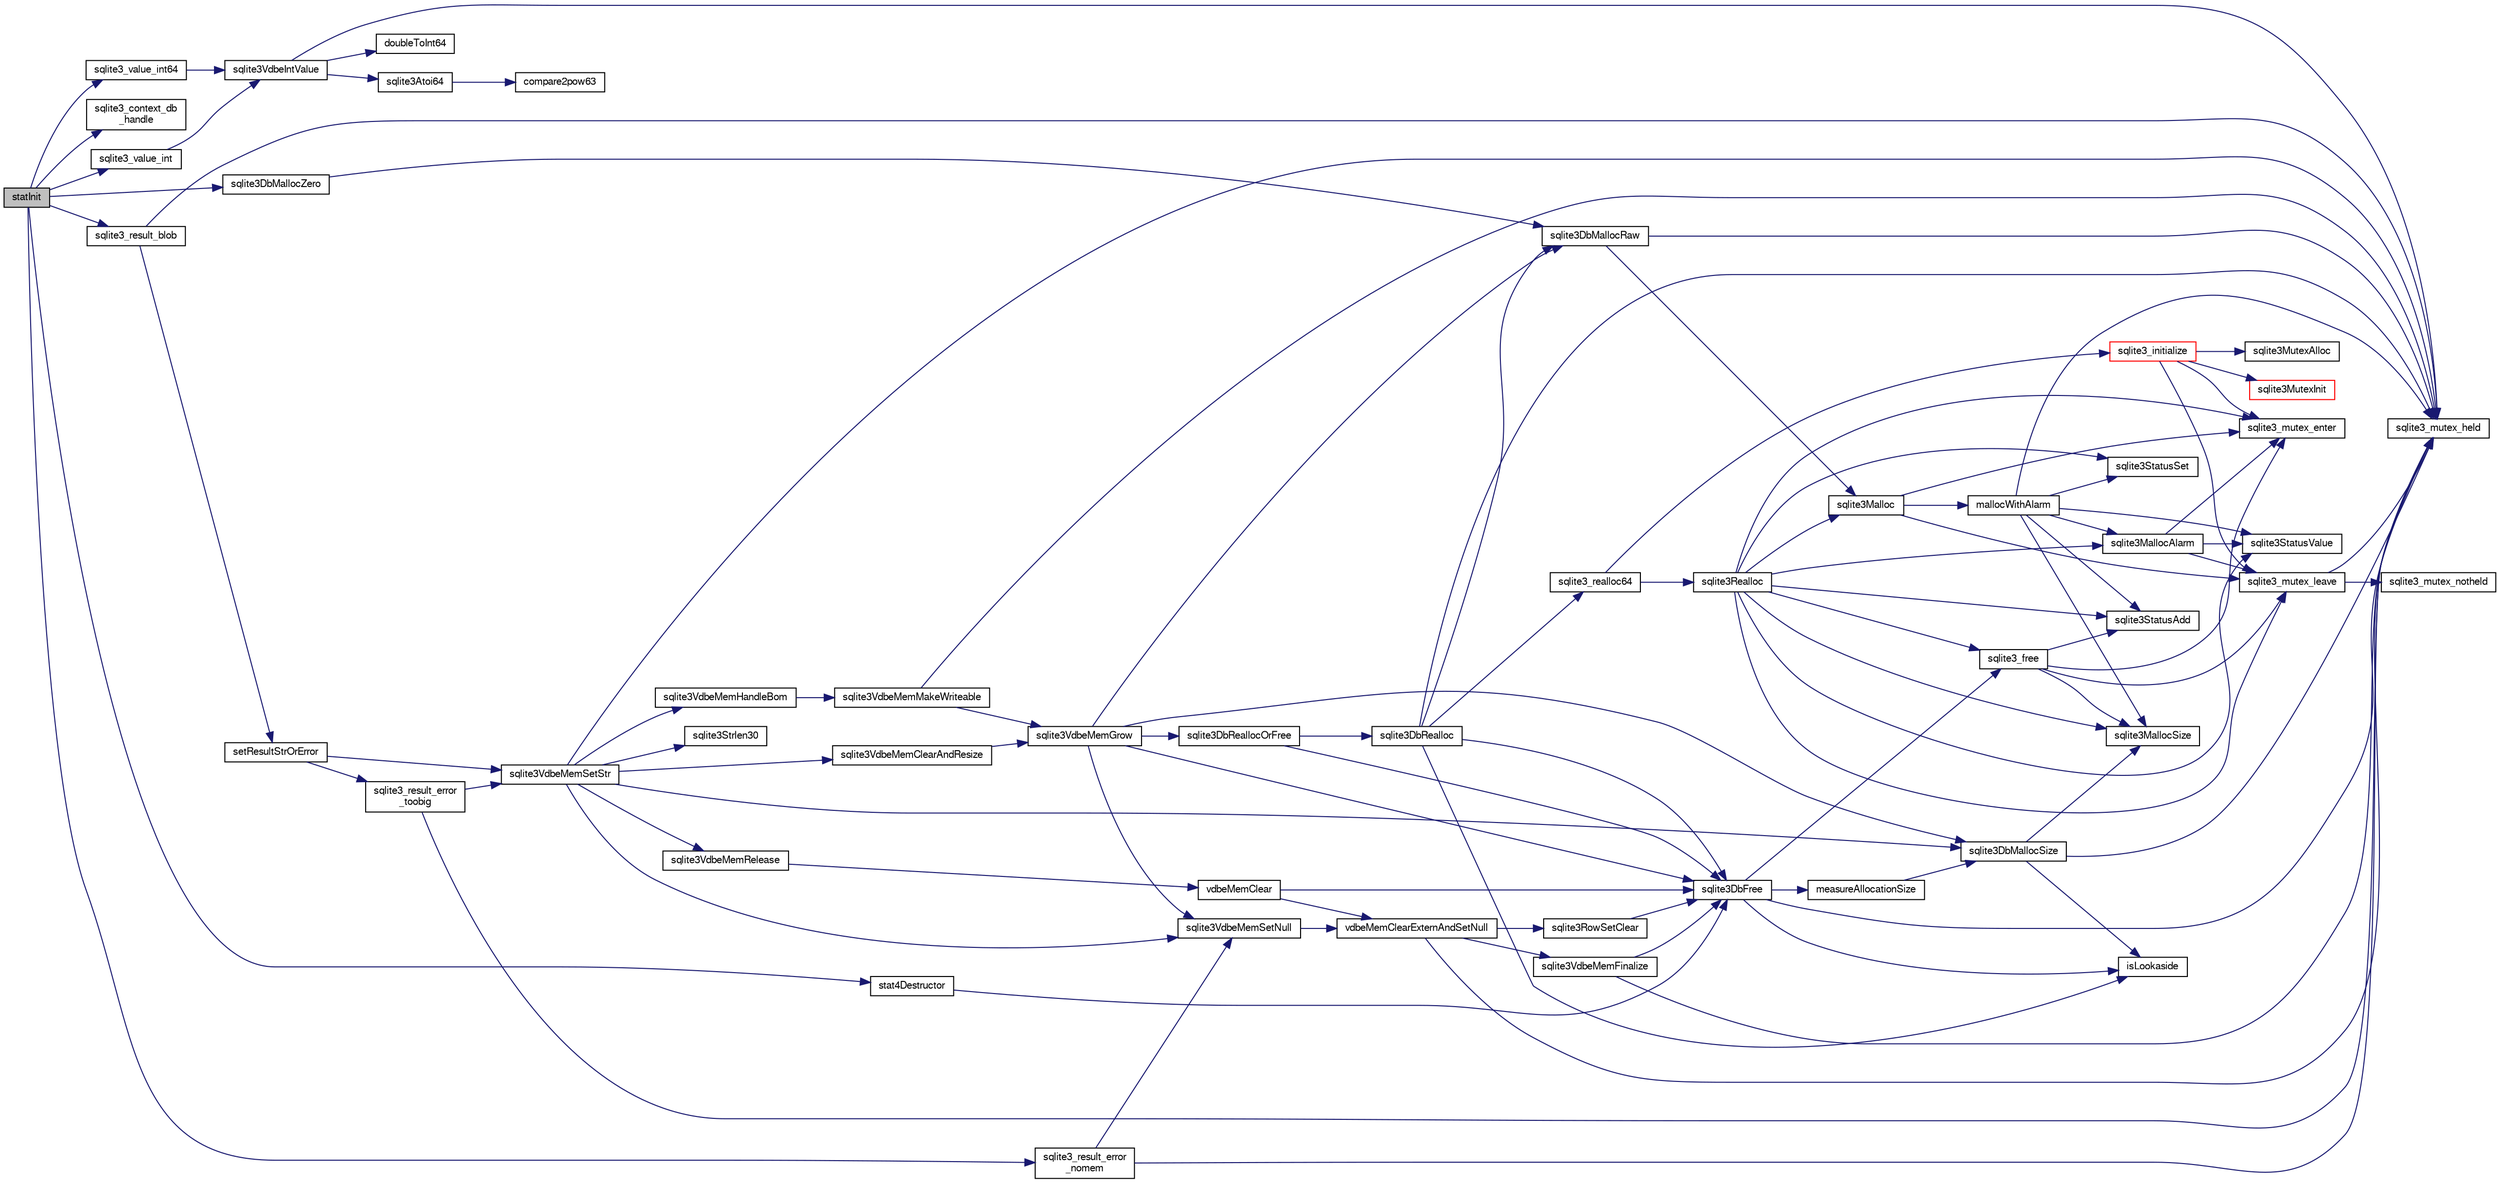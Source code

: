 digraph "statInit"
{
  edge [fontname="FreeSans",fontsize="10",labelfontname="FreeSans",labelfontsize="10"];
  node [fontname="FreeSans",fontsize="10",shape=record];
  rankdir="LR";
  Node826411 [label="statInit",height=0.2,width=0.4,color="black", fillcolor="grey75", style="filled", fontcolor="black"];
  Node826411 -> Node826412 [color="midnightblue",fontsize="10",style="solid",fontname="FreeSans"];
  Node826412 [label="sqlite3_value_int",height=0.2,width=0.4,color="black", fillcolor="white", style="filled",URL="$sqlite3_8c.html#a5c6adf98772a341f3df5ccd5ff003245"];
  Node826412 -> Node826413 [color="midnightblue",fontsize="10",style="solid",fontname="FreeSans"];
  Node826413 [label="sqlite3VdbeIntValue",height=0.2,width=0.4,color="black", fillcolor="white", style="filled",URL="$sqlite3_8c.html#a3dc28e3bfdbecf81633c3697a3aacd45"];
  Node826413 -> Node826414 [color="midnightblue",fontsize="10",style="solid",fontname="FreeSans"];
  Node826414 [label="sqlite3_mutex_held",height=0.2,width=0.4,color="black", fillcolor="white", style="filled",URL="$sqlite3_8c.html#acf77da68932b6bc163c5e68547ecc3e7"];
  Node826413 -> Node826415 [color="midnightblue",fontsize="10",style="solid",fontname="FreeSans"];
  Node826415 [label="doubleToInt64",height=0.2,width=0.4,color="black", fillcolor="white", style="filled",URL="$sqlite3_8c.html#a85975c48e5a38f9b8c99b72eb72ebc44"];
  Node826413 -> Node826416 [color="midnightblue",fontsize="10",style="solid",fontname="FreeSans"];
  Node826416 [label="sqlite3Atoi64",height=0.2,width=0.4,color="black", fillcolor="white", style="filled",URL="$sqlite3_8c.html#a5b13083911b3dc0a0b54f43acc686a39"];
  Node826416 -> Node826417 [color="midnightblue",fontsize="10",style="solid",fontname="FreeSans"];
  Node826417 [label="compare2pow63",height=0.2,width=0.4,color="black", fillcolor="white", style="filled",URL="$sqlite3_8c.html#adcbebdd3f570175519922276b83132e0"];
  Node826411 -> Node826418 [color="midnightblue",fontsize="10",style="solid",fontname="FreeSans"];
  Node826418 [label="sqlite3_context_db\l_handle",height=0.2,width=0.4,color="black", fillcolor="white", style="filled",URL="$sqlite3_8c.html#a4b82e673c3dcc88c179e2bae5629fa60"];
  Node826411 -> Node826419 [color="midnightblue",fontsize="10",style="solid",fontname="FreeSans"];
  Node826419 [label="sqlite3DbMallocZero",height=0.2,width=0.4,color="black", fillcolor="white", style="filled",URL="$sqlite3_8c.html#a49cfebac9d6067a03442c92af73f33e4"];
  Node826419 -> Node826420 [color="midnightblue",fontsize="10",style="solid",fontname="FreeSans"];
  Node826420 [label="sqlite3DbMallocRaw",height=0.2,width=0.4,color="black", fillcolor="white", style="filled",URL="$sqlite3_8c.html#abbe8be0cf7175e11ddc3e2218fad924e"];
  Node826420 -> Node826414 [color="midnightblue",fontsize="10",style="solid",fontname="FreeSans"];
  Node826420 -> Node826421 [color="midnightblue",fontsize="10",style="solid",fontname="FreeSans"];
  Node826421 [label="sqlite3Malloc",height=0.2,width=0.4,color="black", fillcolor="white", style="filled",URL="$sqlite3_8c.html#a361a2eaa846b1885f123abe46f5d8b2b"];
  Node826421 -> Node826422 [color="midnightblue",fontsize="10",style="solid",fontname="FreeSans"];
  Node826422 [label="sqlite3_mutex_enter",height=0.2,width=0.4,color="black", fillcolor="white", style="filled",URL="$sqlite3_8c.html#a1c12cde690bd89f104de5cbad12a6bf5"];
  Node826421 -> Node826423 [color="midnightblue",fontsize="10",style="solid",fontname="FreeSans"];
  Node826423 [label="mallocWithAlarm",height=0.2,width=0.4,color="black", fillcolor="white", style="filled",URL="$sqlite3_8c.html#ab070d5cf8e48ec8a6a43cf025d48598b"];
  Node826423 -> Node826414 [color="midnightblue",fontsize="10",style="solid",fontname="FreeSans"];
  Node826423 -> Node826424 [color="midnightblue",fontsize="10",style="solid",fontname="FreeSans"];
  Node826424 [label="sqlite3StatusSet",height=0.2,width=0.4,color="black", fillcolor="white", style="filled",URL="$sqlite3_8c.html#afec7586c01fcb5ea17dc9d7725a589d9"];
  Node826423 -> Node826425 [color="midnightblue",fontsize="10",style="solid",fontname="FreeSans"];
  Node826425 [label="sqlite3StatusValue",height=0.2,width=0.4,color="black", fillcolor="white", style="filled",URL="$sqlite3_8c.html#a30b8ac296c6e200c1fa57708d52c6ef6"];
  Node826423 -> Node826426 [color="midnightblue",fontsize="10",style="solid",fontname="FreeSans"];
  Node826426 [label="sqlite3MallocAlarm",height=0.2,width=0.4,color="black", fillcolor="white", style="filled",URL="$sqlite3_8c.html#ada66988e8471d1198f3219c062377508"];
  Node826426 -> Node826425 [color="midnightblue",fontsize="10",style="solid",fontname="FreeSans"];
  Node826426 -> Node826427 [color="midnightblue",fontsize="10",style="solid",fontname="FreeSans"];
  Node826427 [label="sqlite3_mutex_leave",height=0.2,width=0.4,color="black", fillcolor="white", style="filled",URL="$sqlite3_8c.html#a5838d235601dbd3c1fa993555c6bcc93"];
  Node826427 -> Node826414 [color="midnightblue",fontsize="10",style="solid",fontname="FreeSans"];
  Node826427 -> Node826428 [color="midnightblue",fontsize="10",style="solid",fontname="FreeSans"];
  Node826428 [label="sqlite3_mutex_notheld",height=0.2,width=0.4,color="black", fillcolor="white", style="filled",URL="$sqlite3_8c.html#a83967c837c1c000d3b5adcfaa688f5dc"];
  Node826426 -> Node826422 [color="midnightblue",fontsize="10",style="solid",fontname="FreeSans"];
  Node826423 -> Node826429 [color="midnightblue",fontsize="10",style="solid",fontname="FreeSans"];
  Node826429 [label="sqlite3MallocSize",height=0.2,width=0.4,color="black", fillcolor="white", style="filled",URL="$sqlite3_8c.html#acf5d2a5f35270bafb050bd2def576955"];
  Node826423 -> Node826430 [color="midnightblue",fontsize="10",style="solid",fontname="FreeSans"];
  Node826430 [label="sqlite3StatusAdd",height=0.2,width=0.4,color="black", fillcolor="white", style="filled",URL="$sqlite3_8c.html#afa029f93586aeab4cc85360905dae9cd"];
  Node826421 -> Node826427 [color="midnightblue",fontsize="10",style="solid",fontname="FreeSans"];
  Node826411 -> Node826431 [color="midnightblue",fontsize="10",style="solid",fontname="FreeSans"];
  Node826431 [label="sqlite3_result_error\l_nomem",height=0.2,width=0.4,color="black", fillcolor="white", style="filled",URL="$sqlite3_8c.html#aa3c1191fb83e4e8bdde15f13d05bd82a"];
  Node826431 -> Node826414 [color="midnightblue",fontsize="10",style="solid",fontname="FreeSans"];
  Node826431 -> Node826432 [color="midnightblue",fontsize="10",style="solid",fontname="FreeSans"];
  Node826432 [label="sqlite3VdbeMemSetNull",height=0.2,width=0.4,color="black", fillcolor="white", style="filled",URL="$sqlite3_8c.html#ae01092c23aebaf8a3ebdf3954609b410"];
  Node826432 -> Node826433 [color="midnightblue",fontsize="10",style="solid",fontname="FreeSans"];
  Node826433 [label="vdbeMemClearExternAndSetNull",height=0.2,width=0.4,color="black", fillcolor="white", style="filled",URL="$sqlite3_8c.html#a29c41a360fb0e86b817777daf061230c"];
  Node826433 -> Node826414 [color="midnightblue",fontsize="10",style="solid",fontname="FreeSans"];
  Node826433 -> Node826434 [color="midnightblue",fontsize="10",style="solid",fontname="FreeSans"];
  Node826434 [label="sqlite3VdbeMemFinalize",height=0.2,width=0.4,color="black", fillcolor="white", style="filled",URL="$sqlite3_8c.html#a2568220f48ddef81b1c43e401042d9d2"];
  Node826434 -> Node826414 [color="midnightblue",fontsize="10",style="solid",fontname="FreeSans"];
  Node826434 -> Node826435 [color="midnightblue",fontsize="10",style="solid",fontname="FreeSans"];
  Node826435 [label="sqlite3DbFree",height=0.2,width=0.4,color="black", fillcolor="white", style="filled",URL="$sqlite3_8c.html#ac70ab821a6607b4a1b909582dc37a069"];
  Node826435 -> Node826414 [color="midnightblue",fontsize="10",style="solid",fontname="FreeSans"];
  Node826435 -> Node826436 [color="midnightblue",fontsize="10",style="solid",fontname="FreeSans"];
  Node826436 [label="measureAllocationSize",height=0.2,width=0.4,color="black", fillcolor="white", style="filled",URL="$sqlite3_8c.html#a45731e644a22fdb756e2b6337224217a"];
  Node826436 -> Node826437 [color="midnightblue",fontsize="10",style="solid",fontname="FreeSans"];
  Node826437 [label="sqlite3DbMallocSize",height=0.2,width=0.4,color="black", fillcolor="white", style="filled",URL="$sqlite3_8c.html#aa397e5a8a03495203a0767abf0a71f86"];
  Node826437 -> Node826429 [color="midnightblue",fontsize="10",style="solid",fontname="FreeSans"];
  Node826437 -> Node826414 [color="midnightblue",fontsize="10",style="solid",fontname="FreeSans"];
  Node826437 -> Node826438 [color="midnightblue",fontsize="10",style="solid",fontname="FreeSans"];
  Node826438 [label="isLookaside",height=0.2,width=0.4,color="black", fillcolor="white", style="filled",URL="$sqlite3_8c.html#a770fa05ff9717b75e16f4d968a77b897"];
  Node826435 -> Node826438 [color="midnightblue",fontsize="10",style="solid",fontname="FreeSans"];
  Node826435 -> Node826439 [color="midnightblue",fontsize="10",style="solid",fontname="FreeSans"];
  Node826439 [label="sqlite3_free",height=0.2,width=0.4,color="black", fillcolor="white", style="filled",URL="$sqlite3_8c.html#a6552349e36a8a691af5487999ab09519"];
  Node826439 -> Node826422 [color="midnightblue",fontsize="10",style="solid",fontname="FreeSans"];
  Node826439 -> Node826430 [color="midnightblue",fontsize="10",style="solid",fontname="FreeSans"];
  Node826439 -> Node826429 [color="midnightblue",fontsize="10",style="solid",fontname="FreeSans"];
  Node826439 -> Node826427 [color="midnightblue",fontsize="10",style="solid",fontname="FreeSans"];
  Node826433 -> Node826440 [color="midnightblue",fontsize="10",style="solid",fontname="FreeSans"];
  Node826440 [label="sqlite3RowSetClear",height=0.2,width=0.4,color="black", fillcolor="white", style="filled",URL="$sqlite3_8c.html#ae153de0cd969511a607e26deeca80342"];
  Node826440 -> Node826435 [color="midnightblue",fontsize="10",style="solid",fontname="FreeSans"];
  Node826411 -> Node826441 [color="midnightblue",fontsize="10",style="solid",fontname="FreeSans"];
  Node826441 [label="sqlite3_value_int64",height=0.2,width=0.4,color="black", fillcolor="white", style="filled",URL="$sqlite3_8c.html#ab38d8627f4750672e72712df0b709e0d"];
  Node826441 -> Node826413 [color="midnightblue",fontsize="10",style="solid",fontname="FreeSans"];
  Node826411 -> Node826442 [color="midnightblue",fontsize="10",style="solid",fontname="FreeSans"];
  Node826442 [label="sqlite3_result_blob",height=0.2,width=0.4,color="black", fillcolor="white", style="filled",URL="$sqlite3_8c.html#aa37a7968d2cc1824ff30313c9d2a8b3c"];
  Node826442 -> Node826414 [color="midnightblue",fontsize="10",style="solid",fontname="FreeSans"];
  Node826442 -> Node826443 [color="midnightblue",fontsize="10",style="solid",fontname="FreeSans"];
  Node826443 [label="setResultStrOrError",height=0.2,width=0.4,color="black", fillcolor="white", style="filled",URL="$sqlite3_8c.html#af1d0f45c261a19434fad327798cc6d6b"];
  Node826443 -> Node826444 [color="midnightblue",fontsize="10",style="solid",fontname="FreeSans"];
  Node826444 [label="sqlite3VdbeMemSetStr",height=0.2,width=0.4,color="black", fillcolor="white", style="filled",URL="$sqlite3_8c.html#a9697bec7c3b512483638ea3646191d7d"];
  Node826444 -> Node826414 [color="midnightblue",fontsize="10",style="solid",fontname="FreeSans"];
  Node826444 -> Node826432 [color="midnightblue",fontsize="10",style="solid",fontname="FreeSans"];
  Node826444 -> Node826445 [color="midnightblue",fontsize="10",style="solid",fontname="FreeSans"];
  Node826445 [label="sqlite3Strlen30",height=0.2,width=0.4,color="black", fillcolor="white", style="filled",URL="$sqlite3_8c.html#a3dcd80ba41f1a308193dee74857b62a7"];
  Node826444 -> Node826446 [color="midnightblue",fontsize="10",style="solid",fontname="FreeSans"];
  Node826446 [label="sqlite3VdbeMemClearAndResize",height=0.2,width=0.4,color="black", fillcolor="white", style="filled",URL="$sqlite3_8c.html#add082be4aa46084ecdf023cfac898231"];
  Node826446 -> Node826447 [color="midnightblue",fontsize="10",style="solid",fontname="FreeSans"];
  Node826447 [label="sqlite3VdbeMemGrow",height=0.2,width=0.4,color="black", fillcolor="white", style="filled",URL="$sqlite3_8c.html#aba753c9690ae0ba31b5100945cf29447"];
  Node826447 -> Node826437 [color="midnightblue",fontsize="10",style="solid",fontname="FreeSans"];
  Node826447 -> Node826448 [color="midnightblue",fontsize="10",style="solid",fontname="FreeSans"];
  Node826448 [label="sqlite3DbReallocOrFree",height=0.2,width=0.4,color="black", fillcolor="white", style="filled",URL="$sqlite3_8c.html#a532a9fd62eeb46b61885a0fff075231c"];
  Node826448 -> Node826449 [color="midnightblue",fontsize="10",style="solid",fontname="FreeSans"];
  Node826449 [label="sqlite3DbRealloc",height=0.2,width=0.4,color="black", fillcolor="white", style="filled",URL="$sqlite3_8c.html#ae028f4902a9d29bcaf310ff289ee87dc"];
  Node826449 -> Node826414 [color="midnightblue",fontsize="10",style="solid",fontname="FreeSans"];
  Node826449 -> Node826420 [color="midnightblue",fontsize="10",style="solid",fontname="FreeSans"];
  Node826449 -> Node826438 [color="midnightblue",fontsize="10",style="solid",fontname="FreeSans"];
  Node826449 -> Node826435 [color="midnightblue",fontsize="10",style="solid",fontname="FreeSans"];
  Node826449 -> Node826450 [color="midnightblue",fontsize="10",style="solid",fontname="FreeSans"];
  Node826450 [label="sqlite3_realloc64",height=0.2,width=0.4,color="black", fillcolor="white", style="filled",URL="$sqlite3_8c.html#a3765a714077ee547e811034236dc9ecd"];
  Node826450 -> Node826451 [color="midnightblue",fontsize="10",style="solid",fontname="FreeSans"];
  Node826451 [label="sqlite3_initialize",height=0.2,width=0.4,color="red", fillcolor="white", style="filled",URL="$sqlite3_8c.html#ab0c0ee2d5d4cf8b28e9572296a8861df"];
  Node826451 -> Node826452 [color="midnightblue",fontsize="10",style="solid",fontname="FreeSans"];
  Node826452 [label="sqlite3MutexInit",height=0.2,width=0.4,color="red", fillcolor="white", style="filled",URL="$sqlite3_8c.html#a7906afcdd1cdb3d0007eb932398a1158"];
  Node826451 -> Node826470 [color="midnightblue",fontsize="10",style="solid",fontname="FreeSans"];
  Node826470 [label="sqlite3MutexAlloc",height=0.2,width=0.4,color="black", fillcolor="white", style="filled",URL="$sqlite3_8c.html#a0e3f432ee581f6876b590e7ad7e84e19"];
  Node826451 -> Node826422 [color="midnightblue",fontsize="10",style="solid",fontname="FreeSans"];
  Node826451 -> Node826427 [color="midnightblue",fontsize="10",style="solid",fontname="FreeSans"];
  Node826450 -> Node826484 [color="midnightblue",fontsize="10",style="solid",fontname="FreeSans"];
  Node826484 [label="sqlite3Realloc",height=0.2,width=0.4,color="black", fillcolor="white", style="filled",URL="$sqlite3_8c.html#ad53aefdfc088f622e23ffe838201fe22"];
  Node826484 -> Node826421 [color="midnightblue",fontsize="10",style="solid",fontname="FreeSans"];
  Node826484 -> Node826439 [color="midnightblue",fontsize="10",style="solid",fontname="FreeSans"];
  Node826484 -> Node826429 [color="midnightblue",fontsize="10",style="solid",fontname="FreeSans"];
  Node826484 -> Node826422 [color="midnightblue",fontsize="10",style="solid",fontname="FreeSans"];
  Node826484 -> Node826424 [color="midnightblue",fontsize="10",style="solid",fontname="FreeSans"];
  Node826484 -> Node826425 [color="midnightblue",fontsize="10",style="solid",fontname="FreeSans"];
  Node826484 -> Node826426 [color="midnightblue",fontsize="10",style="solid",fontname="FreeSans"];
  Node826484 -> Node826430 [color="midnightblue",fontsize="10",style="solid",fontname="FreeSans"];
  Node826484 -> Node826427 [color="midnightblue",fontsize="10",style="solid",fontname="FreeSans"];
  Node826448 -> Node826435 [color="midnightblue",fontsize="10",style="solid",fontname="FreeSans"];
  Node826447 -> Node826435 [color="midnightblue",fontsize="10",style="solid",fontname="FreeSans"];
  Node826447 -> Node826420 [color="midnightblue",fontsize="10",style="solid",fontname="FreeSans"];
  Node826447 -> Node826432 [color="midnightblue",fontsize="10",style="solid",fontname="FreeSans"];
  Node826444 -> Node826500 [color="midnightblue",fontsize="10",style="solid",fontname="FreeSans"];
  Node826500 [label="sqlite3VdbeMemRelease",height=0.2,width=0.4,color="black", fillcolor="white", style="filled",URL="$sqlite3_8c.html#a90606361dbeba88159fd6ff03fcc10cc"];
  Node826500 -> Node826501 [color="midnightblue",fontsize="10",style="solid",fontname="FreeSans"];
  Node826501 [label="vdbeMemClear",height=0.2,width=0.4,color="black", fillcolor="white", style="filled",URL="$sqlite3_8c.html#a489eef6e55ad0dadf67578726b935d12"];
  Node826501 -> Node826433 [color="midnightblue",fontsize="10",style="solid",fontname="FreeSans"];
  Node826501 -> Node826435 [color="midnightblue",fontsize="10",style="solid",fontname="FreeSans"];
  Node826444 -> Node826437 [color="midnightblue",fontsize="10",style="solid",fontname="FreeSans"];
  Node826444 -> Node826693 [color="midnightblue",fontsize="10",style="solid",fontname="FreeSans"];
  Node826693 [label="sqlite3VdbeMemHandleBom",height=0.2,width=0.4,color="black", fillcolor="white", style="filled",URL="$sqlite3_8c.html#a8ac47607e6893715d335a0f6f4b58e3e"];
  Node826693 -> Node826499 [color="midnightblue",fontsize="10",style="solid",fontname="FreeSans"];
  Node826499 [label="sqlite3VdbeMemMakeWriteable",height=0.2,width=0.4,color="black", fillcolor="white", style="filled",URL="$sqlite3_8c.html#afabdd8032205a36c69ad191c6bbb6a34"];
  Node826499 -> Node826414 [color="midnightblue",fontsize="10",style="solid",fontname="FreeSans"];
  Node826499 -> Node826447 [color="midnightblue",fontsize="10",style="solid",fontname="FreeSans"];
  Node826443 -> Node826552 [color="midnightblue",fontsize="10",style="solid",fontname="FreeSans"];
  Node826552 [label="sqlite3_result_error\l_toobig",height=0.2,width=0.4,color="black", fillcolor="white", style="filled",URL="$sqlite3_8c.html#ad4f0c5e8c9421d0c4550c1a108221abe"];
  Node826552 -> Node826414 [color="midnightblue",fontsize="10",style="solid",fontname="FreeSans"];
  Node826552 -> Node826444 [color="midnightblue",fontsize="10",style="solid",fontname="FreeSans"];
  Node826411 -> Node826694 [color="midnightblue",fontsize="10",style="solid",fontname="FreeSans"];
  Node826694 [label="stat4Destructor",height=0.2,width=0.4,color="black", fillcolor="white", style="filled",URL="$sqlite3_8c.html#a96705a39b357d33bbda1b6906fbc8d0b"];
  Node826694 -> Node826435 [color="midnightblue",fontsize="10",style="solid",fontname="FreeSans"];
}
